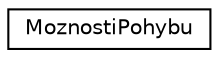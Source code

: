 digraph "Graphical Class Hierarchy"
{
  edge [fontname="Helvetica",fontsize="10",labelfontname="Helvetica",labelfontsize="10"];
  node [fontname="Helvetica",fontsize="10",shape=record];
  rankdir="LR";
  Node1 [label="MoznostiPohybu",height=0.2,width=0.4,color="black", fillcolor="white", style="filled",URL="$class_moznosti_pohybu.html",tooltip="Trida reprezentujici system pohybu ve hre. "];
}
